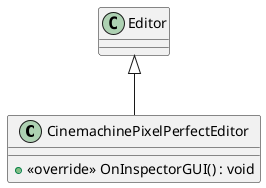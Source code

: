 @startuml
class CinemachinePixelPerfectEditor {
    + <<override>> OnInspectorGUI() : void
}
Editor <|-- CinemachinePixelPerfectEditor
@enduml
